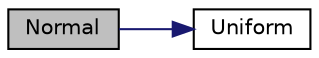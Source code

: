 digraph "Normal"
{
  edge [fontname="Helvetica",fontsize="10",labelfontname="Helvetica",labelfontsize="10"];
  node [fontname="Helvetica",fontsize="10",shape=record];
  rankdir="LR";
  Node1 [label="Normal",height=0.2,width=0.4,color="black", fillcolor="grey75", style="filled", fontcolor="black"];
  Node1 -> Node2 [color="midnightblue",fontsize="10",style="solid",fontname="Helvetica"];
  Node2 [label="Uniform",height=0.2,width=0.4,color="black", fillcolor="white", style="filled",URL="$rng_8h.html#a290c3b1153798bb1124e7bd2312b9e7b",tooltip="Uniform_distribution from 0 to 1. "];
}
